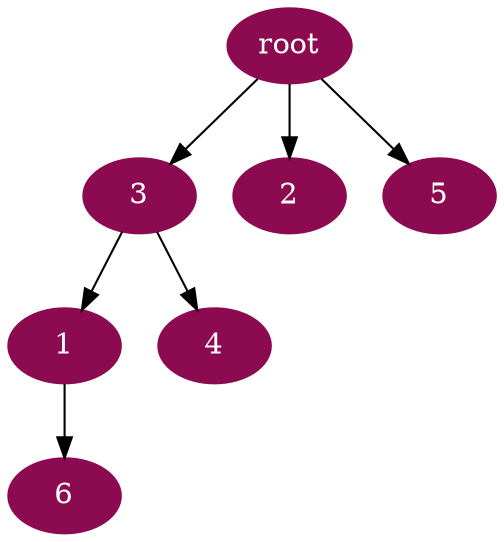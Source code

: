 digraph G {
node [color=deeppink4, style=filled, fontcolor=white];
3 -> 1;
"root" -> 2;
"root" -> 3;
3 -> 4;
"root" -> 5;
1 -> 6;
}
